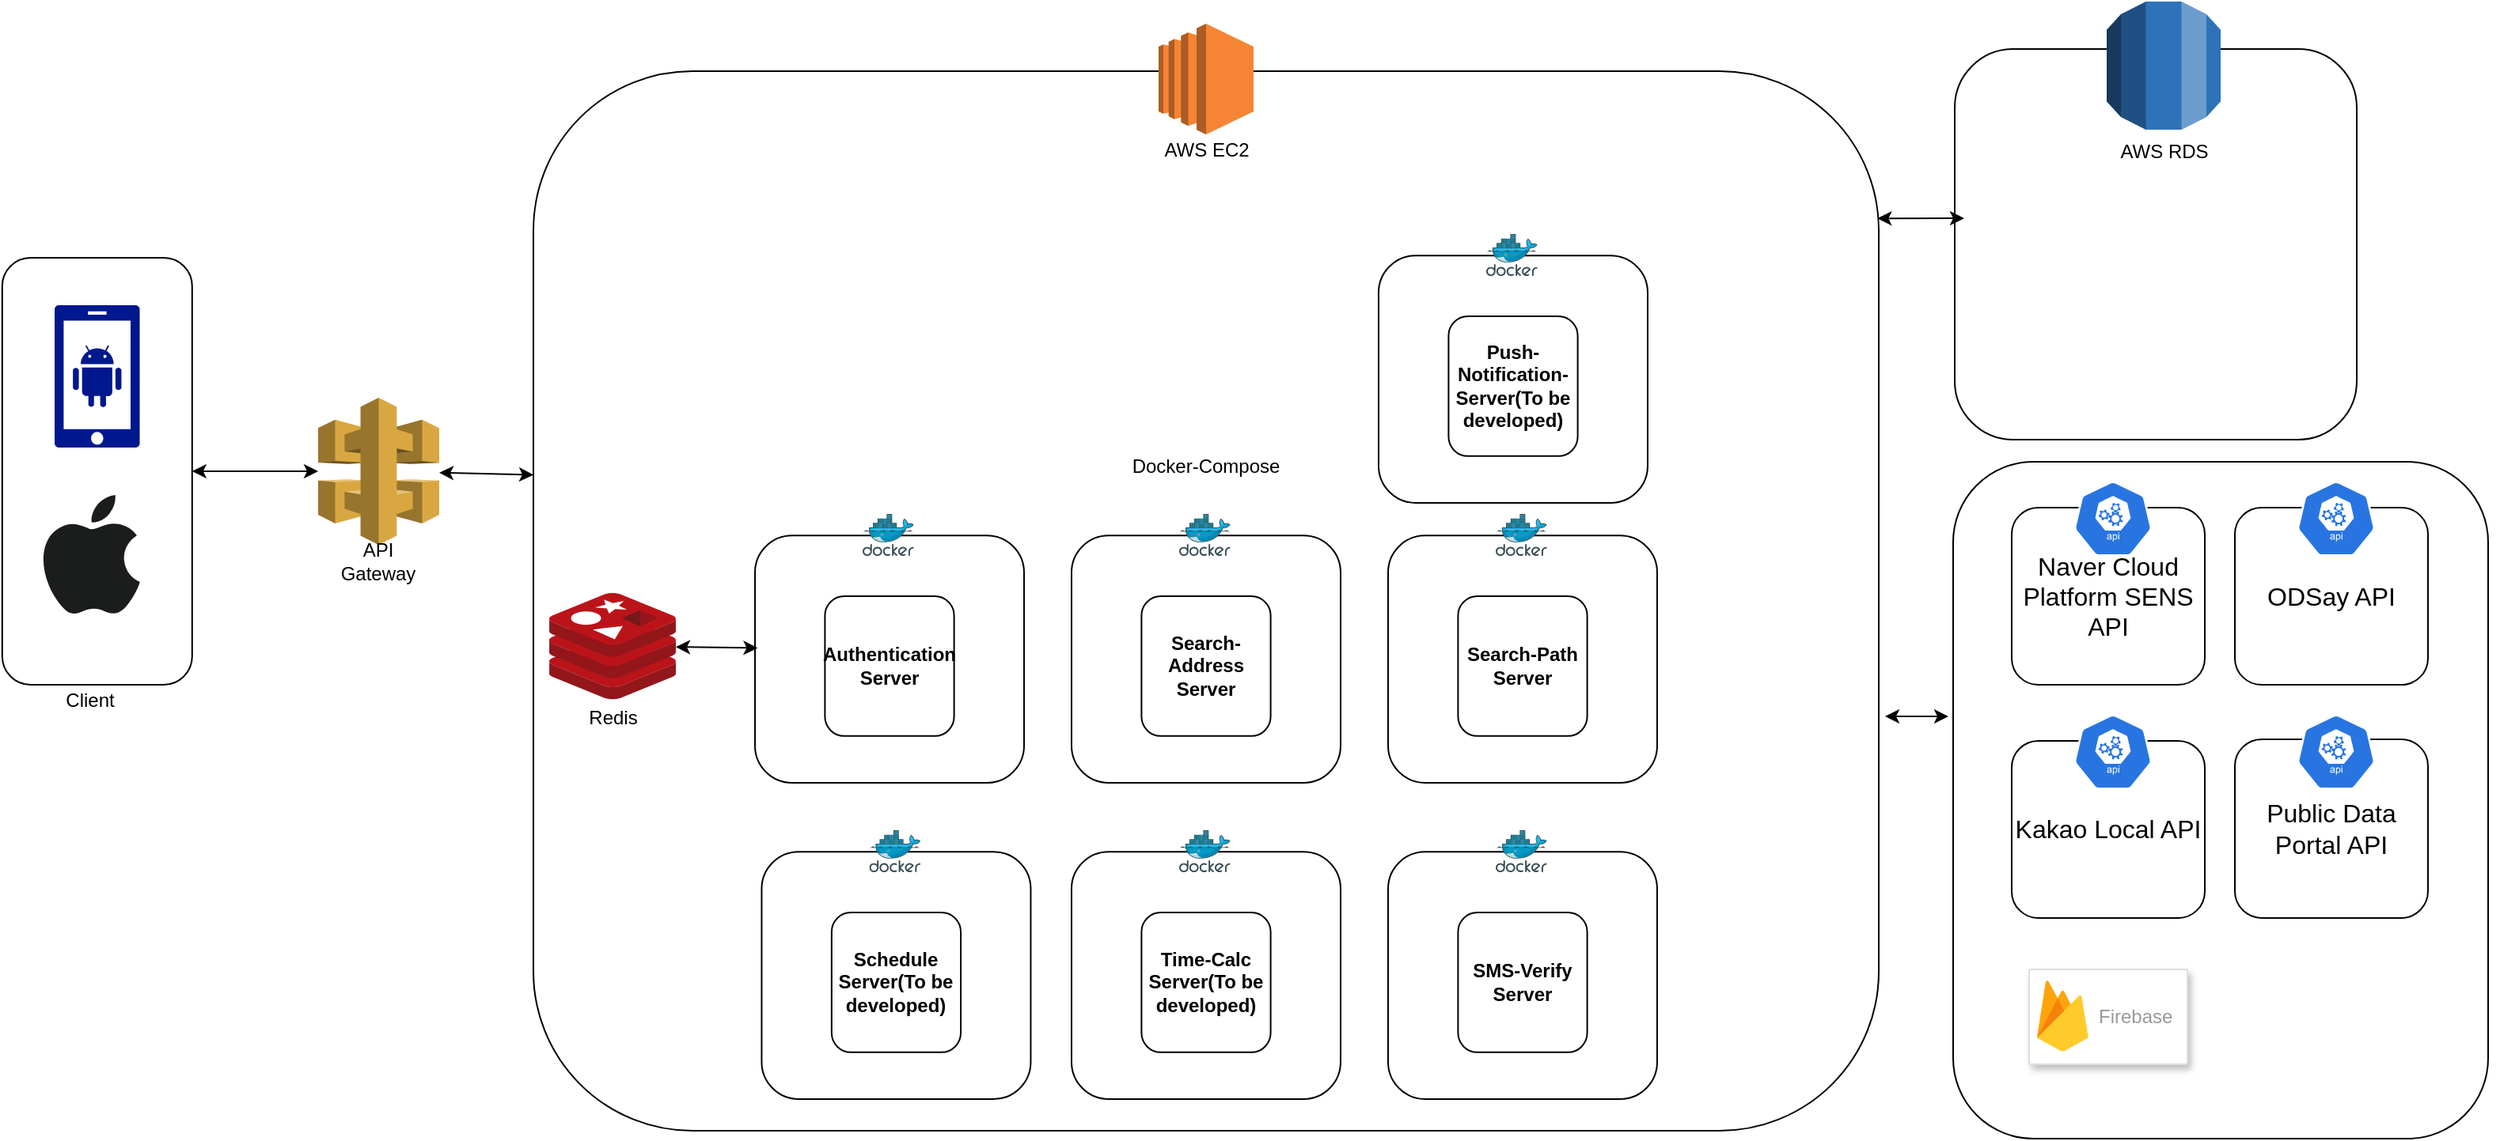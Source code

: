 <mxfile version="14.6.6" type="device"><diagram id="Mw1p-IRvZCkSdaWxqHhI" name="Page-1"><mxGraphModel dx="2500" dy="896" grid="1" gridSize="10" guides="1" tooltips="1" connect="1" arrows="1" fold="1" page="1" pageScale="1" pageWidth="827" pageHeight="1169" math="0" shadow="0"><root><mxCell id="0"/><mxCell id="1" parent="0"/><mxCell id="pC35PBUddAyB8CvGj-ew-3" value="" style="group" vertex="1" connectable="0" parent="1"><mxGeometry x="-154" y="282" width="630" height="700" as="geometry"/></mxCell><mxCell id="pC35PBUddAyB8CvGj-ew-6" value="" style="rounded=1;whiteSpace=wrap;html=1;" vertex="1" parent="pC35PBUddAyB8CvGj-ew-3"><mxGeometry x="-220" y="30" width="850" height="670" as="geometry"/></mxCell><mxCell id="pC35PBUddAyB8CvGj-ew-1" value="" style="outlineConnect=0;dashed=0;verticalLabelPosition=bottom;verticalAlign=top;align=center;html=1;shape=mxgraph.aws3.ec2;fillColor=#F58534;gradientColor=none;" vertex="1" parent="pC35PBUddAyB8CvGj-ew-3"><mxGeometry x="175" width="60" height="70" as="geometry"/></mxCell><mxCell id="pC35PBUddAyB8CvGj-ew-2" value="AWS EC2" style="text;html=1;align=center;verticalAlign=middle;resizable=0;points=[];autosize=1;strokeColor=none;" vertex="1" parent="pC35PBUddAyB8CvGj-ew-3"><mxGeometry x="170" y="70" width="70" height="20" as="geometry"/></mxCell><mxCell id="pC35PBUddAyB8CvGj-ew-45" value="" style="group" vertex="1" connectable="0" parent="pC35PBUddAyB8CvGj-ew-3"><mxGeometry x="320" y="510" width="170" height="170" as="geometry"/></mxCell><mxCell id="pC35PBUddAyB8CvGj-ew-46" value="" style="group" vertex="1" connectable="0" parent="pC35PBUddAyB8CvGj-ew-45"><mxGeometry y="13.6" width="170" height="156.4" as="geometry"/></mxCell><mxCell id="pC35PBUddAyB8CvGj-ew-47" value="" style="rounded=1;whiteSpace=wrap;html=1;fontStyle=1" vertex="1" parent="pC35PBUddAyB8CvGj-ew-46"><mxGeometry width="170" height="156.4" as="geometry"/></mxCell><mxCell id="pC35PBUddAyB8CvGj-ew-48" value="" style="group" vertex="1" connectable="0" parent="pC35PBUddAyB8CvGj-ew-46"><mxGeometry x="44.2" y="29.58" width="81.6" height="97.24" as="geometry"/></mxCell><mxCell id="pC35PBUddAyB8CvGj-ew-49" value="SMS-Verify&lt;br&gt;Server" style="rounded=1;whiteSpace=wrap;html=1;fontStyle=1" vertex="1" parent="pC35PBUddAyB8CvGj-ew-48"><mxGeometry y="8.84" width="81.6" height="88.4" as="geometry"/></mxCell><mxCell id="pC35PBUddAyB8CvGj-ew-50" value="" style="shape=image;verticalLabelPosition=bottom;labelBackgroundColor=#ffffff;verticalAlign=top;aspect=fixed;imageAspect=0;image=https://images.velog.io/images/kihyun/post/b1fee25c-c920-4ac1-914e-7da9ff0d1296/nestjs.svg;" vertex="1" parent="pC35PBUddAyB8CvGj-ew-48"><mxGeometry x="28.125" width="24.15" height="23.314" as="geometry"/></mxCell><mxCell id="pC35PBUddAyB8CvGj-ew-51" value="" style="aspect=fixed;html=1;points=[];align=center;image;fontSize=12;image=img/lib/mscae/Docker.svg;" vertex="1" parent="pC35PBUddAyB8CvGj-ew-45"><mxGeometry x="68" width="32.381" height="26.552" as="geometry"/></mxCell><mxCell id="pC35PBUddAyB8CvGj-ew-19" value="" style="group" vertex="1" connectable="0" parent="pC35PBUddAyB8CvGj-ew-3"><mxGeometry x="-80" y="310" width="170" height="170" as="geometry"/></mxCell><mxCell id="pC35PBUddAyB8CvGj-ew-20" value="" style="group" vertex="1" connectable="0" parent="pC35PBUddAyB8CvGj-ew-19"><mxGeometry width="170" height="170" as="geometry"/></mxCell><mxCell id="pC35PBUddAyB8CvGj-ew-18" value="" style="group" vertex="1" connectable="0" parent="pC35PBUddAyB8CvGj-ew-20"><mxGeometry y="13.6" width="170" height="156.4" as="geometry"/></mxCell><mxCell id="pC35PBUddAyB8CvGj-ew-9" value="" style="rounded=1;whiteSpace=wrap;html=1;fontStyle=1" vertex="1" parent="pC35PBUddAyB8CvGj-ew-18"><mxGeometry width="170" height="156.4" as="geometry"/></mxCell><mxCell id="pC35PBUddAyB8CvGj-ew-16" value="" style="group" vertex="1" connectable="0" parent="pC35PBUddAyB8CvGj-ew-18"><mxGeometry x="44.2" y="29.58" width="81.6" height="97.24" as="geometry"/></mxCell><mxCell id="pC35PBUddAyB8CvGj-ew-12" value="Authentication&lt;br&gt;Server" style="rounded=1;whiteSpace=wrap;html=1;fontStyle=1" vertex="1" parent="pC35PBUddAyB8CvGj-ew-16"><mxGeometry y="8.84" width="81.6" height="88.4" as="geometry"/></mxCell><mxCell id="pC35PBUddAyB8CvGj-ew-11" value="" style="shape=image;verticalLabelPosition=bottom;labelBackgroundColor=#ffffff;verticalAlign=top;aspect=fixed;imageAspect=0;image=https://images.velog.io/images/kihyun/post/b1fee25c-c920-4ac1-914e-7da9ff0d1296/nestjs.svg;" vertex="1" parent="pC35PBUddAyB8CvGj-ew-16"><mxGeometry x="28.125" width="24.15" height="23.314" as="geometry"/></mxCell><mxCell id="pC35PBUddAyB8CvGj-ew-4" value="" style="aspect=fixed;html=1;points=[];align=center;image;fontSize=12;image=img/lib/mscae/Docker.svg;" vertex="1" parent="pC35PBUddAyB8CvGj-ew-20"><mxGeometry x="68" width="32.381" height="26.552" as="geometry"/></mxCell><mxCell id="pC35PBUddAyB8CvGj-ew-21" value="" style="group" vertex="1" connectable="0" parent="pC35PBUddAyB8CvGj-ew-3"><mxGeometry x="-75.78" y="510" width="170" height="170" as="geometry"/></mxCell><mxCell id="pC35PBUddAyB8CvGj-ew-22" value="" style="group" vertex="1" connectable="0" parent="pC35PBUddAyB8CvGj-ew-21"><mxGeometry width="170" height="170" as="geometry"/></mxCell><mxCell id="pC35PBUddAyB8CvGj-ew-23" value="" style="group" vertex="1" connectable="0" parent="pC35PBUddAyB8CvGj-ew-22"><mxGeometry y="13.6" width="170" height="156.4" as="geometry"/></mxCell><mxCell id="pC35PBUddAyB8CvGj-ew-24" value="" style="rounded=1;whiteSpace=wrap;html=1;fontStyle=1" vertex="1" parent="pC35PBUddAyB8CvGj-ew-23"><mxGeometry width="170" height="156.4" as="geometry"/></mxCell><mxCell id="pC35PBUddAyB8CvGj-ew-25" value="" style="group" vertex="1" connectable="0" parent="pC35PBUddAyB8CvGj-ew-23"><mxGeometry x="44.2" y="29.58" width="81.6" height="97.24" as="geometry"/></mxCell><mxCell id="pC35PBUddAyB8CvGj-ew-26" value="Schedule&lt;br&gt;Server(To be developed)" style="rounded=1;whiteSpace=wrap;html=1;fontStyle=1" vertex="1" parent="pC35PBUddAyB8CvGj-ew-25"><mxGeometry y="8.84" width="81.6" height="88.4" as="geometry"/></mxCell><mxCell id="pC35PBUddAyB8CvGj-ew-27" value="" style="shape=image;verticalLabelPosition=bottom;labelBackgroundColor=#ffffff;verticalAlign=top;aspect=fixed;imageAspect=0;image=https://images.velog.io/images/kihyun/post/b1fee25c-c920-4ac1-914e-7da9ff0d1296/nestjs.svg;" vertex="1" parent="pC35PBUddAyB8CvGj-ew-25"><mxGeometry x="28.125" width="24.15" height="23.314" as="geometry"/></mxCell><mxCell id="pC35PBUddAyB8CvGj-ew-28" value="" style="aspect=fixed;html=1;points=[];align=center;image;fontSize=12;image=img/lib/mscae/Docker.svg;" vertex="1" parent="pC35PBUddAyB8CvGj-ew-22"><mxGeometry x="68" width="32.381" height="26.552" as="geometry"/></mxCell><mxCell id="pC35PBUddAyB8CvGj-ew-29" value="" style="group" vertex="1" connectable="0" parent="pC35PBUddAyB8CvGj-ew-3"><mxGeometry x="120" y="310" width="170" height="170" as="geometry"/></mxCell><mxCell id="pC35PBUddAyB8CvGj-ew-30" value="" style="group" vertex="1" connectable="0" parent="pC35PBUddAyB8CvGj-ew-29"><mxGeometry width="170" height="170" as="geometry"/></mxCell><mxCell id="pC35PBUddAyB8CvGj-ew-31" value="" style="group" vertex="1" connectable="0" parent="pC35PBUddAyB8CvGj-ew-30"><mxGeometry y="13.6" width="170" height="156.4" as="geometry"/></mxCell><mxCell id="pC35PBUddAyB8CvGj-ew-32" value="" style="rounded=1;whiteSpace=wrap;html=1;fontStyle=1" vertex="1" parent="pC35PBUddAyB8CvGj-ew-31"><mxGeometry width="170" height="156.4" as="geometry"/></mxCell><mxCell id="pC35PBUddAyB8CvGj-ew-33" value="" style="group" vertex="1" connectable="0" parent="pC35PBUddAyB8CvGj-ew-31"><mxGeometry x="44.2" y="29.58" width="81.6" height="97.24" as="geometry"/></mxCell><mxCell id="pC35PBUddAyB8CvGj-ew-34" value="Search-Address Server" style="rounded=1;whiteSpace=wrap;html=1;fontStyle=1" vertex="1" parent="pC35PBUddAyB8CvGj-ew-33"><mxGeometry y="8.84" width="81.6" height="88.4" as="geometry"/></mxCell><mxCell id="pC35PBUddAyB8CvGj-ew-35" value="" style="shape=image;verticalLabelPosition=bottom;labelBackgroundColor=#ffffff;verticalAlign=top;aspect=fixed;imageAspect=0;image=https://images.velog.io/images/kihyun/post/b1fee25c-c920-4ac1-914e-7da9ff0d1296/nestjs.svg;" vertex="1" parent="pC35PBUddAyB8CvGj-ew-33"><mxGeometry x="28.125" width="24.15" height="23.314" as="geometry"/></mxCell><mxCell id="pC35PBUddAyB8CvGj-ew-36" value="" style="aspect=fixed;html=1;points=[];align=center;image;fontSize=12;image=img/lib/mscae/Docker.svg;" vertex="1" parent="pC35PBUddAyB8CvGj-ew-30"><mxGeometry x="68" width="32.381" height="26.552" as="geometry"/></mxCell><mxCell id="pC35PBUddAyB8CvGj-ew-37" value="" style="group" vertex="1" connectable="0" parent="pC35PBUddAyB8CvGj-ew-3"><mxGeometry x="320" y="310" width="170" height="170" as="geometry"/></mxCell><mxCell id="pC35PBUddAyB8CvGj-ew-38" value="" style="group" vertex="1" connectable="0" parent="pC35PBUddAyB8CvGj-ew-37"><mxGeometry width="170" height="170" as="geometry"/></mxCell><mxCell id="pC35PBUddAyB8CvGj-ew-39" value="" style="group" vertex="1" connectable="0" parent="pC35PBUddAyB8CvGj-ew-38"><mxGeometry y="13.6" width="170" height="156.4" as="geometry"/></mxCell><mxCell id="pC35PBUddAyB8CvGj-ew-40" value="" style="rounded=1;whiteSpace=wrap;html=1;fontStyle=1" vertex="1" parent="pC35PBUddAyB8CvGj-ew-39"><mxGeometry width="170" height="156.4" as="geometry"/></mxCell><mxCell id="pC35PBUddAyB8CvGj-ew-41" value="" style="group" vertex="1" connectable="0" parent="pC35PBUddAyB8CvGj-ew-39"><mxGeometry x="44.2" y="29.58" width="81.6" height="97.24" as="geometry"/></mxCell><mxCell id="pC35PBUddAyB8CvGj-ew-42" value="Search-Path&lt;br&gt;Server" style="rounded=1;whiteSpace=wrap;html=1;fontStyle=1" vertex="1" parent="pC35PBUddAyB8CvGj-ew-41"><mxGeometry y="8.84" width="81.6" height="88.4" as="geometry"/></mxCell><mxCell id="pC35PBUddAyB8CvGj-ew-43" value="" style="shape=image;verticalLabelPosition=bottom;labelBackgroundColor=#ffffff;verticalAlign=top;aspect=fixed;imageAspect=0;image=https://images.velog.io/images/kihyun/post/b1fee25c-c920-4ac1-914e-7da9ff0d1296/nestjs.svg;" vertex="1" parent="pC35PBUddAyB8CvGj-ew-41"><mxGeometry x="28.125" width="24.15" height="23.314" as="geometry"/></mxCell><mxCell id="pC35PBUddAyB8CvGj-ew-44" value="" style="aspect=fixed;html=1;points=[];align=center;image;fontSize=12;image=img/lib/mscae/Docker.svg;" vertex="1" parent="pC35PBUddAyB8CvGj-ew-38"><mxGeometry x="68" width="32.381" height="26.552" as="geometry"/></mxCell><mxCell id="pC35PBUddAyB8CvGj-ew-52" value="" style="group" vertex="1" connectable="0" parent="pC35PBUddAyB8CvGj-ew-3"><mxGeometry x="120" y="510" width="170" height="170" as="geometry"/></mxCell><mxCell id="pC35PBUddAyB8CvGj-ew-53" value="" style="group" vertex="1" connectable="0" parent="pC35PBUddAyB8CvGj-ew-52"><mxGeometry y="13.6" width="170" height="156.4" as="geometry"/></mxCell><mxCell id="pC35PBUddAyB8CvGj-ew-54" value="" style="rounded=1;whiteSpace=wrap;html=1;fontStyle=1" vertex="1" parent="pC35PBUddAyB8CvGj-ew-53"><mxGeometry width="170" height="156.4" as="geometry"/></mxCell><mxCell id="pC35PBUddAyB8CvGj-ew-55" value="" style="group" vertex="1" connectable="0" parent="pC35PBUddAyB8CvGj-ew-53"><mxGeometry x="44.2" y="29.58" width="81.6" height="97.24" as="geometry"/></mxCell><mxCell id="pC35PBUddAyB8CvGj-ew-56" value="Time-Calc Server(To be developed)" style="rounded=1;whiteSpace=wrap;html=1;fontStyle=1" vertex="1" parent="pC35PBUddAyB8CvGj-ew-55"><mxGeometry y="8.84" width="81.6" height="88.4" as="geometry"/></mxCell><mxCell id="pC35PBUddAyB8CvGj-ew-57" value="" style="shape=image;verticalLabelPosition=bottom;labelBackgroundColor=#ffffff;verticalAlign=top;aspect=fixed;imageAspect=0;image=https://images.velog.io/images/kihyun/post/b1fee25c-c920-4ac1-914e-7da9ff0d1296/nestjs.svg;" vertex="1" parent="pC35PBUddAyB8CvGj-ew-55"><mxGeometry x="28.125" width="24.15" height="23.314" as="geometry"/></mxCell><mxCell id="pC35PBUddAyB8CvGj-ew-58" value="" style="aspect=fixed;html=1;points=[];align=center;image;fontSize=12;image=img/lib/mscae/Docker.svg;" vertex="1" parent="pC35PBUddAyB8CvGj-ew-52"><mxGeometry x="68" width="32.381" height="26.552" as="geometry"/></mxCell><mxCell id="pC35PBUddAyB8CvGj-ew-73" value="" style="group" vertex="1" connectable="0" parent="pC35PBUddAyB8CvGj-ew-3"><mxGeometry x="150" y="170" width="110" height="120" as="geometry"/></mxCell><mxCell id="pC35PBUddAyB8CvGj-ew-59" value="Docker-Compose" style="text;html=1;strokeColor=none;fillColor=none;align=center;verticalAlign=middle;whiteSpace=wrap;rounded=0;" vertex="1" parent="pC35PBUddAyB8CvGj-ew-73"><mxGeometry y="100" width="110" height="20" as="geometry"/></mxCell><mxCell id="pC35PBUddAyB8CvGj-ew-8" value="" style="shape=image;verticalLabelPosition=bottom;labelBackgroundColor=#ffffff;verticalAlign=top;aspect=fixed;imageAspect=0;image=https://cdn.rancher.com/wp-content/uploads/2016/04/20182217/compose.png;" vertex="1" parent="pC35PBUddAyB8CvGj-ew-73"><mxGeometry x="8.44" width="101.56" height="100" as="geometry"/></mxCell><mxCell id="pC35PBUddAyB8CvGj-ew-76" value="" style="group" vertex="1" connectable="0" parent="pC35PBUddAyB8CvGj-ew-3"><mxGeometry x="-210" y="360" width="80" height="90" as="geometry"/></mxCell><mxCell id="pC35PBUddAyB8CvGj-ew-74" value="" style="aspect=fixed;html=1;points=[];align=center;image;fontSize=12;image=img/lib/mscae/Cache_Redis_Product.svg;" vertex="1" parent="pC35PBUddAyB8CvGj-ew-76"><mxGeometry width="80" height="67.199" as="geometry"/></mxCell><mxCell id="pC35PBUddAyB8CvGj-ew-75" value="Redis" style="text;html=1;strokeColor=none;fillColor=none;align=center;verticalAlign=middle;whiteSpace=wrap;rounded=0;" vertex="1" parent="pC35PBUddAyB8CvGj-ew-76"><mxGeometry x="17.92" y="67.5" width="44.799" height="22.5" as="geometry"/></mxCell><mxCell id="pC35PBUddAyB8CvGj-ew-79" value="" style="endArrow=classic;startArrow=classic;html=1;entryX=0.01;entryY=0.455;entryDx=0;entryDy=0;entryPerimeter=0;" edge="1" parent="pC35PBUddAyB8CvGj-ew-3" source="pC35PBUddAyB8CvGj-ew-74" target="pC35PBUddAyB8CvGj-ew-9"><mxGeometry width="50" height="50" relative="1" as="geometry"><mxPoint x="-130" y="410" as="sourcePoint"/><mxPoint x="-80" y="360" as="targetPoint"/></mxGeometry></mxCell><mxCell id="pC35PBUddAyB8CvGj-ew-109" value="" style="endArrow=classic;startArrow=classic;html=1;" edge="1" parent="pC35PBUddAyB8CvGj-ew-3"><mxGeometry width="50" height="50" relative="1" as="geometry"><mxPoint x="634" y="438" as="sourcePoint"/><mxPoint x="674" y="438" as="targetPoint"/></mxGeometry></mxCell><mxCell id="pC35PBUddAyB8CvGj-ew-110" value="" style="group" vertex="1" connectable="0" parent="pC35PBUddAyB8CvGj-ew-3"><mxGeometry x="314" y="133" width="170" height="170" as="geometry"/></mxCell><mxCell id="pC35PBUddAyB8CvGj-ew-111" value="" style="group" vertex="1" connectable="0" parent="pC35PBUddAyB8CvGj-ew-110"><mxGeometry y="13.6" width="170" height="156.4" as="geometry"/></mxCell><mxCell id="pC35PBUddAyB8CvGj-ew-112" value="" style="rounded=1;whiteSpace=wrap;html=1;fontStyle=1" vertex="1" parent="pC35PBUddAyB8CvGj-ew-111"><mxGeometry width="170" height="156.4" as="geometry"/></mxCell><mxCell id="pC35PBUddAyB8CvGj-ew-113" value="" style="group" vertex="1" connectable="0" parent="pC35PBUddAyB8CvGj-ew-111"><mxGeometry x="44.2" y="29.58" width="81.6" height="97.24" as="geometry"/></mxCell><mxCell id="pC35PBUddAyB8CvGj-ew-114" value="Push-Notification-Server(To be developed)" style="rounded=1;whiteSpace=wrap;html=1;fontStyle=1" vertex="1" parent="pC35PBUddAyB8CvGj-ew-113"><mxGeometry y="8.84" width="81.6" height="88.4" as="geometry"/></mxCell><mxCell id="pC35PBUddAyB8CvGj-ew-115" value="" style="shape=image;verticalLabelPosition=bottom;labelBackgroundColor=#ffffff;verticalAlign=top;aspect=fixed;imageAspect=0;image=https://images.velog.io/images/kihyun/post/b1fee25c-c920-4ac1-914e-7da9ff0d1296/nestjs.svg;" vertex="1" parent="pC35PBUddAyB8CvGj-ew-113"><mxGeometry x="28.125" width="24.15" height="23.314" as="geometry"/></mxCell><mxCell id="pC35PBUddAyB8CvGj-ew-116" value="" style="aspect=fixed;html=1;points=[];align=center;image;fontSize=12;image=img/lib/mscae/Docker.svg;" vertex="1" parent="pC35PBUddAyB8CvGj-ew-110"><mxGeometry x="68" width="32.381" height="26.552" as="geometry"/></mxCell><mxCell id="pC35PBUddAyB8CvGj-ew-67" value="" style="group" vertex="1" connectable="0" parent="1"><mxGeometry x="-709.6" y="430" width="120" height="290" as="geometry"/></mxCell><mxCell id="pC35PBUddAyB8CvGj-ew-65" value="" style="group" vertex="1" connectable="0" parent="pC35PBUddAyB8CvGj-ew-67"><mxGeometry width="120" height="270" as="geometry"/></mxCell><mxCell id="pC35PBUddAyB8CvGj-ew-64" value="" style="rounded=1;whiteSpace=wrap;html=1;" vertex="1" parent="pC35PBUddAyB8CvGj-ew-65"><mxGeometry width="120" height="270" as="geometry"/></mxCell><mxCell id="pC35PBUddAyB8CvGj-ew-61" value="" style="aspect=fixed;pointerEvents=1;shadow=0;dashed=0;html=1;strokeColor=none;labelPosition=center;verticalLabelPosition=bottom;verticalAlign=top;align=center;fillColor=#00188D;shape=mxgraph.mscae.enterprise.android_phone" vertex="1" parent="pC35PBUddAyB8CvGj-ew-65"><mxGeometry x="33" y="30" width="54" height="90" as="geometry"/></mxCell><mxCell id="pC35PBUddAyB8CvGj-ew-63" value="" style="dashed=0;outlineConnect=0;html=1;align=center;labelPosition=center;verticalLabelPosition=bottom;verticalAlign=top;shape=mxgraph.weblogos.apple;fillColor=#1B1C1C;strokeColor=none" vertex="1" parent="pC35PBUddAyB8CvGj-ew-65"><mxGeometry x="24.6" y="150" width="62.4" height="76.2" as="geometry"/></mxCell><mxCell id="pC35PBUddAyB8CvGj-ew-66" value="Client" style="text;html=1;strokeColor=none;fillColor=none;align=center;verticalAlign=middle;whiteSpace=wrap;rounded=0;" vertex="1" parent="pC35PBUddAyB8CvGj-ew-67"><mxGeometry x="35.6" y="270" width="40" height="20" as="geometry"/></mxCell><mxCell id="pC35PBUddAyB8CvGj-ew-71" value="" style="group" vertex="1" connectable="0" parent="1"><mxGeometry x="-510" y="518.5" width="76.5" height="113" as="geometry"/></mxCell><mxCell id="pC35PBUddAyB8CvGj-ew-69" value="" style="outlineConnect=0;dashed=0;verticalLabelPosition=bottom;verticalAlign=top;align=center;html=1;shape=mxgraph.aws3.api_gateway;fillColor=#D9A741;gradientColor=none;" vertex="1" parent="pC35PBUddAyB8CvGj-ew-71"><mxGeometry width="76.5" height="93" as="geometry"/></mxCell><mxCell id="pC35PBUddAyB8CvGj-ew-70" value="API Gateway" style="text;html=1;strokeColor=none;fillColor=none;align=center;verticalAlign=middle;whiteSpace=wrap;rounded=0;" vertex="1" parent="pC35PBUddAyB8CvGj-ew-71"><mxGeometry x="18.25" y="93" width="40" height="20" as="geometry"/></mxCell><mxCell id="pC35PBUddAyB8CvGj-ew-80" value="" style="endArrow=classic;startArrow=classic;html=1;" edge="1" parent="1" source="pC35PBUddAyB8CvGj-ew-64" target="pC35PBUddAyB8CvGj-ew-69"><mxGeometry width="50" height="50" relative="1" as="geometry"><mxPoint x="-580" y="610" as="sourcePoint"/><mxPoint x="-530" y="560" as="targetPoint"/></mxGeometry></mxCell><mxCell id="pC35PBUddAyB8CvGj-ew-86" value="" style="group" vertex="1" connectable="0" parent="1"><mxGeometry x="524" y="268" width="254" height="277" as="geometry"/></mxCell><mxCell id="pC35PBUddAyB8CvGj-ew-82" value="" style="rounded=1;whiteSpace=wrap;html=1;" vertex="1" parent="pC35PBUddAyB8CvGj-ew-86"><mxGeometry y="30" width="254" height="247" as="geometry"/></mxCell><mxCell id="pC35PBUddAyB8CvGj-ew-81" value="" style="outlineConnect=0;dashed=0;verticalLabelPosition=bottom;verticalAlign=top;align=center;html=1;shape=mxgraph.aws3.rds;fillColor=#2E73B8;gradientColor=none;" vertex="1" parent="pC35PBUddAyB8CvGj-ew-86"><mxGeometry x="96" width="72" height="81" as="geometry"/></mxCell><mxCell id="pC35PBUddAyB8CvGj-ew-83" value="AWS RDS" style="text;html=1;strokeColor=none;fillColor=none;align=center;verticalAlign=middle;whiteSpace=wrap;rounded=0;" vertex="1" parent="pC35PBUddAyB8CvGj-ew-86"><mxGeometry x="97.5" y="85" width="69" height="20" as="geometry"/></mxCell><mxCell id="pC35PBUddAyB8CvGj-ew-84" value="" style="shape=image;html=1;verticalAlign=top;verticalLabelPosition=bottom;labelBackgroundColor=#ffffff;imageAspect=0;aspect=fixed;image=https://cdn4.iconfinder.com/data/icons/logos-3/181/MySQL-128.png" vertex="1" parent="pC35PBUddAyB8CvGj-ew-86"><mxGeometry x="68" y="119" width="128" height="128" as="geometry"/></mxCell><mxCell id="pC35PBUddAyB8CvGj-ew-87" value="" style="endArrow=classic;startArrow=classic;html=1;entryX=0;entryY=0.381;entryDx=0;entryDy=0;entryPerimeter=0;" edge="1" parent="1" source="pC35PBUddAyB8CvGj-ew-69" target="pC35PBUddAyB8CvGj-ew-6"><mxGeometry width="50" height="50" relative="1" as="geometry"><mxPoint x="-425" y="562" as="sourcePoint"/><mxPoint x="-375" y="545" as="targetPoint"/></mxGeometry></mxCell><mxCell id="pC35PBUddAyB8CvGj-ew-88" value="" style="endArrow=classic;startArrow=classic;html=1;exitX=0.999;exitY=0.139;exitDx=0;exitDy=0;exitPerimeter=0;" edge="1" parent="1" source="pC35PBUddAyB8CvGj-ew-6"><mxGeometry width="50" height="50" relative="1" as="geometry"><mxPoint x="480" y="455" as="sourcePoint"/><mxPoint x="530" y="405" as="targetPoint"/></mxGeometry></mxCell><mxCell id="pC35PBUddAyB8CvGj-ew-103" value="" style="group" vertex="1" connectable="0" parent="1"><mxGeometry x="560" y="330" width="307" height="416" as="geometry"/></mxCell><mxCell id="pC35PBUddAyB8CvGj-ew-92" value="" style="group;fontStyle=1" vertex="1" connectable="0" parent="pC35PBUddAyB8CvGj-ew-103"><mxGeometry y="241" width="301" height="416" as="geometry"/></mxCell><mxCell id="pC35PBUddAyB8CvGj-ew-104" value="" style="rounded=1;whiteSpace=wrap;html=1;container=1;fontStyle=1" vertex="1" parent="pC35PBUddAyB8CvGj-ew-92"><mxGeometry x="-37" y="-12" width="338" height="428" as="geometry"/></mxCell><mxCell id="pC35PBUddAyB8CvGj-ew-95" value="" style="group" vertex="1" connectable="0" parent="pC35PBUddAyB8CvGj-ew-104"><mxGeometry x="178" y="12" width="122" height="129" as="geometry"/></mxCell><mxCell id="pC35PBUddAyB8CvGj-ew-96" value="&lt;font style=&quot;font-size: 16px&quot;&gt;ODSay API&lt;/font&gt;" style="rounded=1;whiteSpace=wrap;html=1;" vertex="1" parent="pC35PBUddAyB8CvGj-ew-95"><mxGeometry y="17" width="122" height="112" as="geometry"/></mxCell><mxCell id="pC35PBUddAyB8CvGj-ew-97" value="" style="html=1;dashed=0;whitespace=wrap;fillColor=#2875E2;strokeColor=#ffffff;points=[[0.005,0.63,0],[0.1,0.2,0],[0.9,0.2,0],[0.5,0,0],[0.995,0.63,0],[0.72,0.99,0],[0.5,1,0],[0.28,0.99,0]];shape=mxgraph.kubernetes.icon;prIcon=api" vertex="1" parent="pC35PBUddAyB8CvGj-ew-95"><mxGeometry x="39" width="50" height="48" as="geometry"/></mxCell><mxCell id="pC35PBUddAyB8CvGj-ew-98" value="" style="group" vertex="1" connectable="0" parent="pC35PBUddAyB8CvGj-ew-104"><mxGeometry x="178" y="159.49" width="122" height="129" as="geometry"/></mxCell><mxCell id="pC35PBUddAyB8CvGj-ew-107" value="" style="group" vertex="1" connectable="0" parent="pC35PBUddAyB8CvGj-ew-98"><mxGeometry width="122" height="129" as="geometry"/></mxCell><mxCell id="pC35PBUddAyB8CvGj-ew-99" value="&lt;font style=&quot;font-size: 16px&quot;&gt;Public Data Portal API&lt;/font&gt;" style="rounded=1;whiteSpace=wrap;html=1;" vertex="1" parent="pC35PBUddAyB8CvGj-ew-107"><mxGeometry y="16" width="122" height="113" as="geometry"/></mxCell><mxCell id="pC35PBUddAyB8CvGj-ew-100" value="" style="html=1;dashed=0;whitespace=wrap;fillColor=#2875E2;strokeColor=#ffffff;points=[[0.005,0.63,0],[0.1,0.2,0],[0.9,0.2,0],[0.5,0,0],[0.995,0.63,0],[0.72,0.99,0],[0.5,1,0],[0.28,0.99,0]];shape=mxgraph.kubernetes.icon;prIcon=api;container=1;" vertex="1" parent="pC35PBUddAyB8CvGj-ew-107"><mxGeometry x="39" width="50" height="48" as="geometry"/></mxCell><mxCell id="pC35PBUddAyB8CvGj-ew-91" value="" style="group" vertex="1" connectable="0" parent="pC35PBUddAyB8CvGj-ew-104"><mxGeometry x="37" y="159.49" width="122" height="129" as="geometry"/></mxCell><mxCell id="pC35PBUddAyB8CvGj-ew-89" value="&lt;font style=&quot;font-size: 16px&quot;&gt;Kakao Local API&lt;/font&gt;" style="rounded=1;whiteSpace=wrap;html=1;" vertex="1" parent="pC35PBUddAyB8CvGj-ew-91"><mxGeometry y="17" width="122" height="112" as="geometry"/></mxCell><mxCell id="pC35PBUddAyB8CvGj-ew-90" value="" style="html=1;dashed=0;whitespace=wrap;fillColor=#2875E2;strokeColor=#ffffff;points=[[0.005,0.63,0],[0.1,0.2,0],[0.9,0.2,0],[0.5,0,0],[0.995,0.63,0],[0.72,0.99,0],[0.5,1,0],[0.28,0.99,0]];shape=mxgraph.kubernetes.icon;prIcon=api" vertex="1" parent="pC35PBUddAyB8CvGj-ew-91"><mxGeometry x="39" width="50" height="48" as="geometry"/></mxCell><mxCell id="pC35PBUddAyB8CvGj-ew-117" value="" style="strokeColor=#dddddd;shadow=1;strokeWidth=1;rounded=1;absoluteArcSize=1;arcSize=2;" vertex="1" parent="pC35PBUddAyB8CvGj-ew-104"><mxGeometry x="48" y="321" width="100" height="60" as="geometry"/></mxCell><mxCell id="pC35PBUddAyB8CvGj-ew-118" value="Firebase" style="dashed=0;connectable=0;html=1;fillColor=#5184F3;strokeColor=none;shape=mxgraph.gcp2.firebase;part=1;labelPosition=right;verticalLabelPosition=middle;align=left;verticalAlign=middle;spacingLeft=5;fontColor=#999999;fontSize=12;" vertex="1" parent="pC35PBUddAyB8CvGj-ew-117"><mxGeometry width="32.4" height="45" relative="1" as="geometry"><mxPoint x="5" y="7" as="offset"/></mxGeometry></mxCell><mxCell id="pC35PBUddAyB8CvGj-ew-108" value="" style="group" vertex="1" connectable="0" parent="pC35PBUddAyB8CvGj-ew-92"><mxGeometry width="122" height="129" as="geometry"/></mxCell><mxCell id="pC35PBUddAyB8CvGj-ew-93" value="&lt;font style=&quot;font-size: 16px&quot;&gt;Naver Cloud Platform SENS API&lt;/font&gt;" style="rounded=1;whiteSpace=wrap;html=1;" vertex="1" parent="pC35PBUddAyB8CvGj-ew-108"><mxGeometry y="17" width="122" height="112" as="geometry"/></mxCell><mxCell id="pC35PBUddAyB8CvGj-ew-94" value="" style="html=1;dashed=0;whitespace=wrap;fillColor=#2875E2;strokeColor=#ffffff;points=[[0.005,0.63,0],[0.1,0.2,0],[0.9,0.2,0],[0.5,0,0],[0.995,0.63,0],[0.72,0.99,0],[0.5,1,0],[0.28,0.99,0]];shape=mxgraph.kubernetes.icon;prIcon=api" vertex="1" parent="pC35PBUddAyB8CvGj-ew-108"><mxGeometry x="39" width="50" height="48" as="geometry"/></mxCell></root></mxGraphModel></diagram></mxfile>